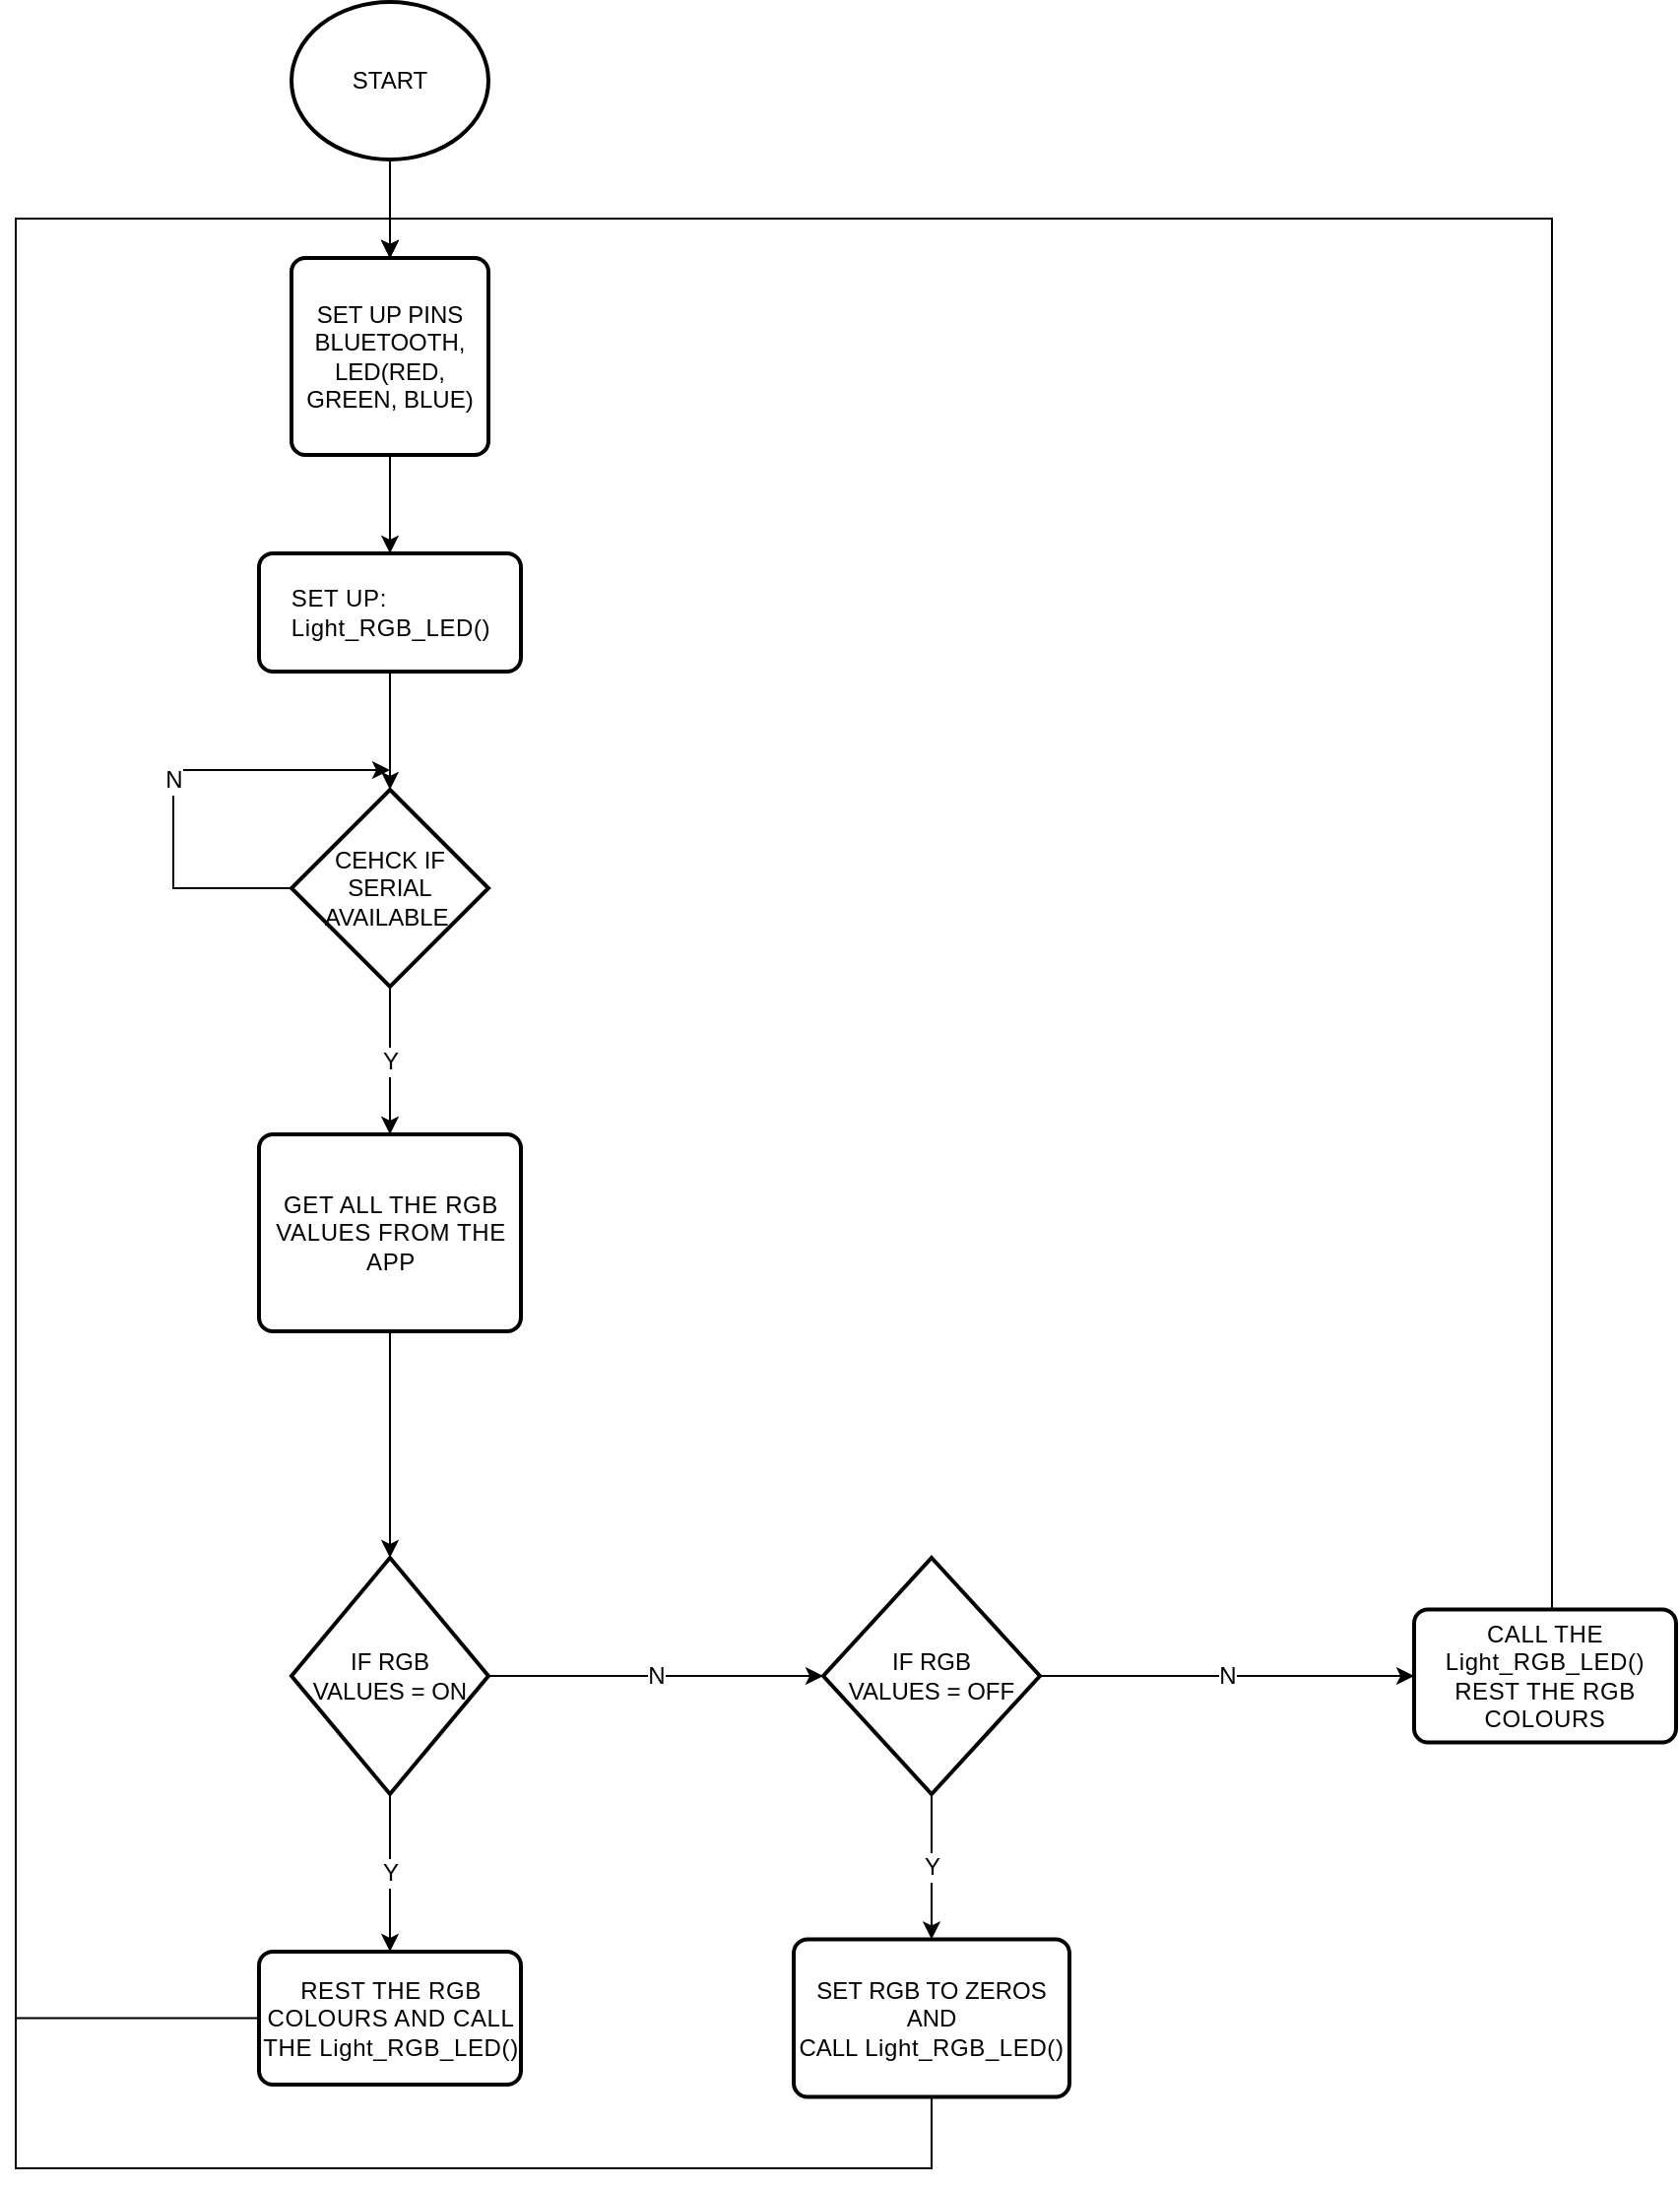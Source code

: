 <mxfile version="20.6.0" type="onedrive"><diagram id="hyTpQVphG4Fv3k9gYoOc" name="Page-1"><mxGraphModel grid="1" page="1" gridSize="10" guides="1" tooltips="1" connect="1" arrows="1" fold="1" pageScale="1" pageWidth="827" pageHeight="1169" math="0" shadow="0"><root><mxCell id="0"/><mxCell id="1" parent="0"/><mxCell id="jyeUI5FyQSCSitCDsBoY-19" style="edgeStyle=orthogonalEdgeStyle;rounded=0;orthogonalLoop=1;jettySize=auto;html=1;fontFamily=Helvetica;fontSize=12;fontColor=#000000;" edge="1" parent="1" source="jyeUI5FyQSCSitCDsBoY-1" target="jyeUI5FyQSCSitCDsBoY-3"><mxGeometry relative="1" as="geometry"/></mxCell><mxCell id="jyeUI5FyQSCSitCDsBoY-1" value="START" style="strokeWidth=2;html=1;shape=mxgraph.flowchart.start_2;whiteSpace=wrap;" vertex="1" parent="1"><mxGeometry x="410" y="60" width="100" height="80" as="geometry"/></mxCell><mxCell id="jyeUI5FyQSCSitCDsBoY-20" value="" style="edgeStyle=orthogonalEdgeStyle;rounded=0;orthogonalLoop=1;jettySize=auto;html=1;fontFamily=Helvetica;fontSize=12;fontColor=#000000;" edge="1" parent="1" source="jyeUI5FyQSCSitCDsBoY-3" target="jyeUI5FyQSCSitCDsBoY-4"><mxGeometry relative="1" as="geometry"/></mxCell><mxCell id="jyeUI5FyQSCSitCDsBoY-3" value="SET UP PINS BLUETOOTH,&lt;br&gt;LED(RED, GREEN, BLUE)" style="rounded=1;whiteSpace=wrap;html=1;absoluteArcSize=1;arcSize=14;strokeWidth=2;" vertex="1" parent="1"><mxGeometry x="410" y="190" width="100" height="100" as="geometry"/></mxCell><mxCell id="jyeUI5FyQSCSitCDsBoY-21" value="" style="edgeStyle=orthogonalEdgeStyle;rounded=0;orthogonalLoop=1;jettySize=auto;html=1;fontFamily=Helvetica;fontSize=12;fontColor=#000000;" edge="1" parent="1" source="jyeUI5FyQSCSitCDsBoY-4" target="jyeUI5FyQSCSitCDsBoY-5"><mxGeometry relative="1" as="geometry"/></mxCell><mxCell id="jyeUI5FyQSCSitCDsBoY-4" value="&lt;div style=&quot;text-align: start;&quot;&gt;&lt;font style=&quot;font-size: 12px;&quot;&gt;&lt;span style=&quot;caret-color: rgb(211, 84, 0); letter-spacing: 0.3px;&quot;&gt;SET UP:&lt;/span&gt;&lt;/font&gt;&lt;/div&gt;&lt;div style=&quot;text-align: start;&quot;&gt;&lt;font style=&quot;font-size: 12px;&quot;&gt;&lt;span style=&quot;caret-color: rgb(211, 84, 0); letter-spacing: 0.3px;&quot;&gt;Light_RGB_LED()&lt;/span&gt;&lt;/font&gt;&lt;/div&gt;" style="rounded=1;whiteSpace=wrap;html=1;absoluteArcSize=1;arcSize=14;strokeWidth=2;" vertex="1" parent="1"><mxGeometry x="393.5" y="340" width="133" height="60" as="geometry"/></mxCell><mxCell id="jyeUI5FyQSCSitCDsBoY-22" value="Y" style="edgeStyle=orthogonalEdgeStyle;rounded=0;orthogonalLoop=1;jettySize=auto;html=1;fontFamily=Helvetica;fontSize=12;fontColor=#000000;" edge="1" parent="1" source="jyeUI5FyQSCSitCDsBoY-5" target="jyeUI5FyQSCSitCDsBoY-12"><mxGeometry relative="1" as="geometry"/></mxCell><mxCell id="jyeUI5FyQSCSitCDsBoY-5" value="CEHCK IF SERIAL&lt;br&gt;AVAILABLE&amp;nbsp;" style="strokeWidth=2;html=1;shape=mxgraph.flowchart.decision;whiteSpace=wrap;fontColor=#000000;" vertex="1" parent="1"><mxGeometry x="410" y="460" width="100" height="100" as="geometry"/></mxCell><mxCell id="jyeUI5FyQSCSitCDsBoY-35" style="edgeStyle=orthogonalEdgeStyle;rounded=0;orthogonalLoop=1;jettySize=auto;html=1;entryX=0.5;entryY=0;entryDx=0;entryDy=0;fontFamily=Helvetica;fontSize=12;fontColor=#000000;" edge="1" parent="1" source="jyeUI5FyQSCSitCDsBoY-7" target="jyeUI5FyQSCSitCDsBoY-3"><mxGeometry relative="1" as="geometry"><Array as="points"><mxPoint x="270" y="1084"/><mxPoint x="270" y="170"/><mxPoint x="460" y="170"/></Array></mxGeometry></mxCell><mxCell id="jyeUI5FyQSCSitCDsBoY-7" value="&lt;span style=&quot;caret-color: rgb(211, 84, 0); letter-spacing: 0.3px;&quot;&gt;REST THE RGB COLOURS AND CALL THE Light_RGB_LED()&lt;/span&gt;" style="rounded=1;whiteSpace=wrap;html=1;absoluteArcSize=1;arcSize=14;strokeWidth=2;align=center;" vertex="1" parent="1"><mxGeometry x="393.5" y="1050" width="133" height="67.5" as="geometry"/></mxCell><mxCell id="jyeUI5FyQSCSitCDsBoY-24" value="Y" style="edgeStyle=orthogonalEdgeStyle;rounded=0;orthogonalLoop=1;jettySize=auto;html=1;fontFamily=Helvetica;fontSize=12;fontColor=#000000;" edge="1" parent="1" source="jyeUI5FyQSCSitCDsBoY-9" target="jyeUI5FyQSCSitCDsBoY-7"><mxGeometry relative="1" as="geometry"/></mxCell><mxCell id="jyeUI5FyQSCSitCDsBoY-25" value="N" style="edgeStyle=orthogonalEdgeStyle;rounded=0;orthogonalLoop=1;jettySize=auto;html=1;entryX=0;entryY=0.5;entryDx=0;entryDy=0;entryPerimeter=0;fontFamily=Helvetica;fontSize=12;fontColor=#000000;" edge="1" parent="1" source="jyeUI5FyQSCSitCDsBoY-9" target="jyeUI5FyQSCSitCDsBoY-11"><mxGeometry relative="1" as="geometry"/></mxCell><mxCell id="jyeUI5FyQSCSitCDsBoY-9" value="IF RGB &lt;br&gt;VALUES = ON" style="strokeWidth=2;html=1;shape=mxgraph.flowchart.decision;whiteSpace=wrap;fontColor=#000000;" vertex="1" parent="1"><mxGeometry x="410" y="850" width="100" height="120" as="geometry"/></mxCell><mxCell id="jyeUI5FyQSCSitCDsBoY-36" style="edgeStyle=orthogonalEdgeStyle;rounded=0;orthogonalLoop=1;jettySize=auto;html=1;entryX=0.5;entryY=0;entryDx=0;entryDy=0;fontFamily=Helvetica;fontSize=12;fontColor=#000000;" edge="1" parent="1" source="jyeUI5FyQSCSitCDsBoY-10" target="jyeUI5FyQSCSitCDsBoY-3"><mxGeometry relative="1" as="geometry"><Array as="points"><mxPoint x="735" y="1160"/><mxPoint x="270" y="1160"/><mxPoint x="270" y="170"/><mxPoint x="460" y="170"/></Array></mxGeometry></mxCell><mxCell id="jyeUI5FyQSCSitCDsBoY-10" value="SET RGB TO ZEROS&lt;br&gt;AND CALL&amp;nbsp;&lt;span style=&quot;caret-color: rgb(211, 84, 0); letter-spacing: 0.3px;&quot;&gt;Light_RGB_LED()&lt;/span&gt;" style="rounded=1;whiteSpace=wrap;html=1;absoluteArcSize=1;arcSize=14;strokeWidth=2;fontColor=#000000;" vertex="1" parent="1"><mxGeometry x="665" y="1043.75" width="140" height="80" as="geometry"/></mxCell><mxCell id="jyeUI5FyQSCSitCDsBoY-26" value="Y" style="edgeStyle=orthogonalEdgeStyle;rounded=0;orthogonalLoop=1;jettySize=auto;html=1;fontFamily=Helvetica;fontSize=12;fontColor=#000000;" edge="1" parent="1" source="jyeUI5FyQSCSitCDsBoY-11" target="jyeUI5FyQSCSitCDsBoY-10"><mxGeometry relative="1" as="geometry"/></mxCell><mxCell id="jyeUI5FyQSCSitCDsBoY-27" value="N" style="edgeStyle=orthogonalEdgeStyle;rounded=0;orthogonalLoop=1;jettySize=auto;html=1;fontFamily=Helvetica;fontSize=12;fontColor=#000000;" edge="1" parent="1" source="jyeUI5FyQSCSitCDsBoY-11" target="jyeUI5FyQSCSitCDsBoY-16"><mxGeometry relative="1" as="geometry"/></mxCell><mxCell id="jyeUI5FyQSCSitCDsBoY-11" value="IF RGB&lt;br&gt;VALUES = OFF" style="strokeWidth=2;html=1;shape=mxgraph.flowchart.decision;whiteSpace=wrap;fontColor=#000000;" vertex="1" parent="1"><mxGeometry x="680" y="850" width="110" height="120" as="geometry"/></mxCell><mxCell id="jyeUI5FyQSCSitCDsBoY-23" value="" style="edgeStyle=orthogonalEdgeStyle;rounded=0;orthogonalLoop=1;jettySize=auto;html=1;fontFamily=Helvetica;fontSize=12;fontColor=#000000;" edge="1" parent="1" source="jyeUI5FyQSCSitCDsBoY-12" target="jyeUI5FyQSCSitCDsBoY-9"><mxGeometry relative="1" as="geometry"/></mxCell><mxCell id="jyeUI5FyQSCSitCDsBoY-12" value="&lt;div&gt;&lt;span style=&quot;caret-color: rgb(211, 84, 0); letter-spacing: 0.3px;&quot;&gt;GET ALL THE RGB VALUES FROM THE APP&lt;/span&gt;&lt;/div&gt;" style="rounded=1;whiteSpace=wrap;html=1;absoluteArcSize=1;arcSize=14;strokeWidth=2;align=center;" vertex="1" parent="1"><mxGeometry x="393.5" y="635" width="133" height="100" as="geometry"/></mxCell><mxCell id="jyeUI5FyQSCSitCDsBoY-32" style="edgeStyle=orthogonalEdgeStyle;rounded=0;orthogonalLoop=1;jettySize=auto;html=1;entryX=0.5;entryY=0;entryDx=0;entryDy=0;fontFamily=Helvetica;fontSize=12;fontColor=#000000;" edge="1" parent="1" source="jyeUI5FyQSCSitCDsBoY-16" target="jyeUI5FyQSCSitCDsBoY-3"><mxGeometry relative="1" as="geometry"><Array as="points"><mxPoint x="1050" y="170"/><mxPoint x="460" y="170"/></Array></mxGeometry></mxCell><mxCell id="jyeUI5FyQSCSitCDsBoY-16" value="&lt;span style=&quot;caret-color: rgb(211, 84, 0); letter-spacing: 0.3px;&quot;&gt;CALL THE Light_RGB_LED()&lt;br&gt;&lt;/span&gt;&lt;span style=&quot;caret-color: rgb(211, 84, 0); letter-spacing: 0.3px;&quot;&gt;REST THE RGB COLOURS&lt;/span&gt;" style="rounded=1;whiteSpace=wrap;html=1;absoluteArcSize=1;arcSize=14;strokeWidth=2;align=center;" vertex="1" parent="1"><mxGeometry x="980" y="876.25" width="133" height="67.5" as="geometry"/></mxCell><mxCell id="jyeUI5FyQSCSitCDsBoY-28" value="N" style="edgeStyle=orthogonalEdgeStyle;rounded=0;orthogonalLoop=1;jettySize=auto;html=1;fontFamily=Helvetica;fontSize=12;fontColor=#000000;" edge="1" parent="1" source="jyeUI5FyQSCSitCDsBoY-5"><mxGeometry relative="1" as="geometry"><mxPoint x="460" y="450" as="targetPoint"/><Array as="points"><mxPoint x="350" y="510"/><mxPoint x="350" y="450"/></Array></mxGeometry></mxCell></root></mxGraphModel></diagram></mxfile>